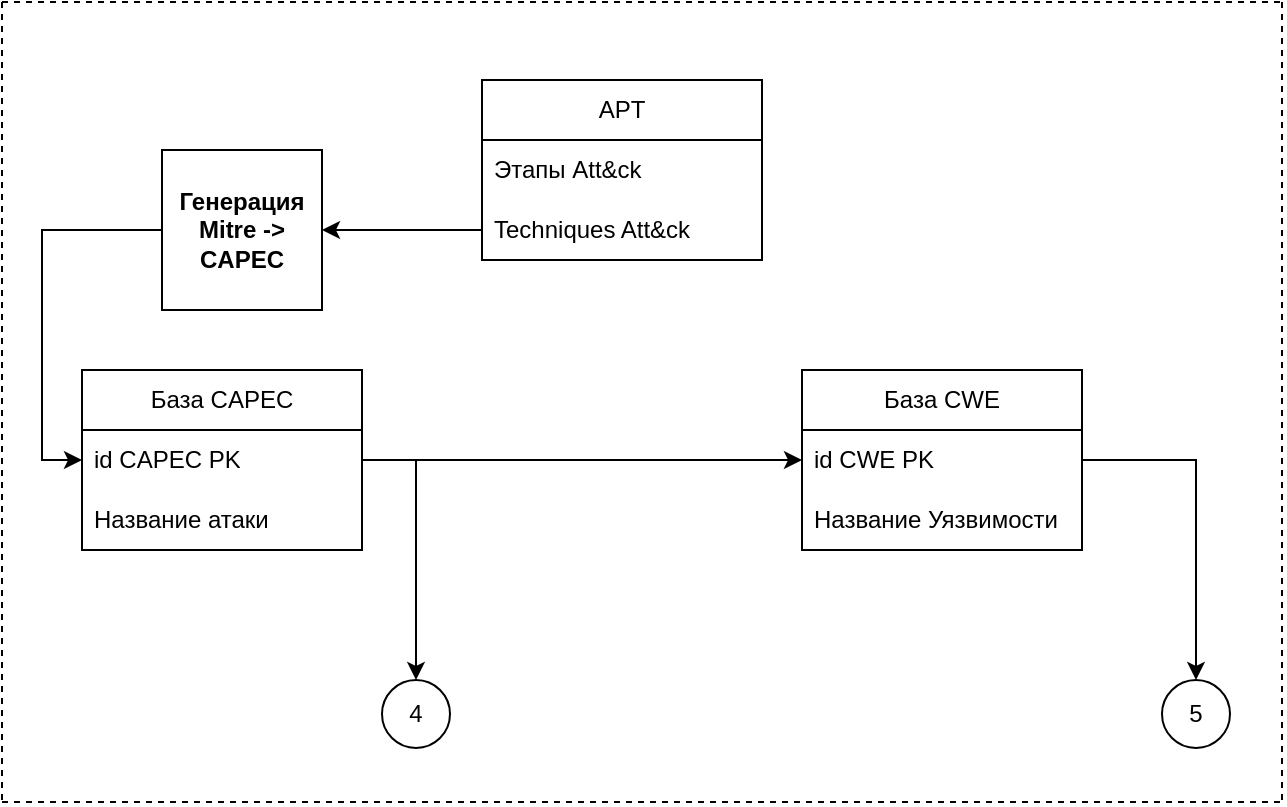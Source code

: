 <mxfile version="24.8.6">
  <diagram name="Страница — 1" id="UsRupxaXf-2IGA8MklZD">
    <mxGraphModel dx="1386" dy="783" grid="1" gridSize="10" guides="1" tooltips="1" connect="1" arrows="1" fold="1" page="1" pageScale="1" pageWidth="827" pageHeight="1169" math="0" shadow="0">
      <root>
        <mxCell id="0" />
        <mxCell id="1" parent="0" />
        <mxCell id="GjW1n7emCL-2tyJUXNoo-21" value="" style="endArrow=none;dashed=1;html=1;rounded=0;" parent="1" edge="1">
          <mxGeometry width="50" height="50" relative="1" as="geometry">
            <mxPoint x="40" y="160" as="sourcePoint" />
            <mxPoint x="680" y="160" as="targetPoint" />
          </mxGeometry>
        </mxCell>
        <mxCell id="GjW1n7emCL-2tyJUXNoo-22" value="" style="endArrow=none;dashed=1;html=1;rounded=0;" parent="1" edge="1">
          <mxGeometry width="50" height="50" relative="1" as="geometry">
            <mxPoint x="40" y="160" as="sourcePoint" />
            <mxPoint x="40" y="560" as="targetPoint" />
          </mxGeometry>
        </mxCell>
        <mxCell id="GjW1n7emCL-2tyJUXNoo-32" value="" style="endArrow=none;dashed=1;html=1;rounded=0;" parent="1" edge="1">
          <mxGeometry width="50" height="50" relative="1" as="geometry">
            <mxPoint x="40" y="560" as="sourcePoint" />
            <mxPoint x="680" y="560" as="targetPoint" />
          </mxGeometry>
        </mxCell>
        <mxCell id="GjW1n7emCL-2tyJUXNoo-70" value="База CAPEC" style="swimlane;fontStyle=0;childLayout=stackLayout;horizontal=1;startSize=30;horizontalStack=0;resizeParent=1;resizeParentMax=0;resizeLast=0;collapsible=1;marginBottom=0;whiteSpace=wrap;html=1;" parent="1" vertex="1">
          <mxGeometry x="80" y="344" width="140" height="90" as="geometry" />
        </mxCell>
        <mxCell id="GjW1n7emCL-2tyJUXNoo-71" value="id CAPEC PK" style="text;strokeColor=none;fillColor=none;align=left;verticalAlign=middle;spacingLeft=4;spacingRight=4;overflow=hidden;points=[[0,0.5],[1,0.5]];portConstraint=eastwest;rotatable=0;whiteSpace=wrap;html=1;" parent="GjW1n7emCL-2tyJUXNoo-70" vertex="1">
          <mxGeometry y="30" width="140" height="30" as="geometry" />
        </mxCell>
        <mxCell id="GjW1n7emCL-2tyJUXNoo-72" value="Название атаки" style="text;strokeColor=none;fillColor=none;align=left;verticalAlign=middle;spacingLeft=4;spacingRight=4;overflow=hidden;points=[[0,0.5],[1,0.5]];portConstraint=eastwest;rotatable=0;whiteSpace=wrap;html=1;" parent="GjW1n7emCL-2tyJUXNoo-70" vertex="1">
          <mxGeometry y="60" width="140" height="30" as="geometry" />
        </mxCell>
        <mxCell id="GjW1n7emCL-2tyJUXNoo-74" value="База CWE" style="swimlane;fontStyle=0;childLayout=stackLayout;horizontal=1;startSize=30;horizontalStack=0;resizeParent=1;resizeParentMax=0;resizeLast=0;collapsible=1;marginBottom=0;whiteSpace=wrap;html=1;" parent="1" vertex="1">
          <mxGeometry x="440" y="344" width="140" height="90" as="geometry" />
        </mxCell>
        <mxCell id="GjW1n7emCL-2tyJUXNoo-75" value="id CWE PK" style="text;strokeColor=none;fillColor=none;align=left;verticalAlign=middle;spacingLeft=4;spacingRight=4;overflow=hidden;points=[[0,0.5],[1,0.5]];portConstraint=eastwest;rotatable=0;whiteSpace=wrap;html=1;" parent="GjW1n7emCL-2tyJUXNoo-74" vertex="1">
          <mxGeometry y="30" width="140" height="30" as="geometry" />
        </mxCell>
        <mxCell id="GjW1n7emCL-2tyJUXNoo-76" value="Название Уязвимости" style="text;strokeColor=none;fillColor=none;align=left;verticalAlign=middle;spacingLeft=4;spacingRight=4;overflow=hidden;points=[[0,0.5],[1,0.5]];portConstraint=eastwest;rotatable=0;whiteSpace=wrap;html=1;" parent="GjW1n7emCL-2tyJUXNoo-74" vertex="1">
          <mxGeometry y="60" width="140" height="30" as="geometry" />
        </mxCell>
        <mxCell id="GjW1n7emCL-2tyJUXNoo-78" value="5" style="ellipse;whiteSpace=wrap;html=1;aspect=fixed;" parent="1" vertex="1">
          <mxGeometry x="620" y="499" width="34" height="34" as="geometry" />
        </mxCell>
        <mxCell id="GjW1n7emCL-2tyJUXNoo-79" value="4" style="ellipse;whiteSpace=wrap;html=1;aspect=fixed;" parent="1" vertex="1">
          <mxGeometry x="230" y="499" width="34" height="34" as="geometry" />
        </mxCell>
        <mxCell id="gBEGl-0QFHwVNTkuStco-1" value="APT" style="swimlane;fontStyle=0;childLayout=stackLayout;horizontal=1;startSize=30;horizontalStack=0;resizeParent=1;resizeParentMax=0;resizeLast=0;collapsible=1;marginBottom=0;whiteSpace=wrap;html=1;" parent="1" vertex="1">
          <mxGeometry x="280" y="199" width="140" height="90" as="geometry" />
        </mxCell>
        <mxCell id="gBEGl-0QFHwVNTkuStco-2" value="Этапы Att&amp;amp;ck" style="text;strokeColor=none;fillColor=none;align=left;verticalAlign=middle;spacingLeft=4;spacingRight=4;overflow=hidden;points=[[0,0.5],[1,0.5]];portConstraint=eastwest;rotatable=0;whiteSpace=wrap;html=1;" parent="gBEGl-0QFHwVNTkuStco-1" vertex="1">
          <mxGeometry y="30" width="140" height="30" as="geometry" />
        </mxCell>
        <mxCell id="gBEGl-0QFHwVNTkuStco-3" value="Techniques Att&amp;amp;ck" style="text;strokeColor=none;fillColor=none;align=left;verticalAlign=middle;spacingLeft=4;spacingRight=4;overflow=hidden;points=[[0,0.5],[1,0.5]];portConstraint=eastwest;rotatable=0;whiteSpace=wrap;html=1;" parent="gBEGl-0QFHwVNTkuStco-1" vertex="1">
          <mxGeometry y="60" width="140" height="30" as="geometry" />
        </mxCell>
        <mxCell id="hpdsBZrU96Ni8TXt3lEC-4" style="edgeStyle=orthogonalEdgeStyle;rounded=0;orthogonalLoop=1;jettySize=auto;html=1;exitX=0;exitY=0.5;exitDx=0;exitDy=0;entryX=0;entryY=0.5;entryDx=0;entryDy=0;" parent="1" source="hpdsBZrU96Ni8TXt3lEC-1" target="GjW1n7emCL-2tyJUXNoo-71" edge="1">
          <mxGeometry relative="1" as="geometry" />
        </mxCell>
        <mxCell id="hpdsBZrU96Ni8TXt3lEC-1" value="&lt;b&gt;Генерация Mitre -&amp;gt; CAPEC&lt;/b&gt;" style="whiteSpace=wrap;html=1;aspect=fixed;" parent="1" vertex="1">
          <mxGeometry x="120" y="234" width="80" height="80" as="geometry" />
        </mxCell>
        <mxCell id="hpdsBZrU96Ni8TXt3lEC-2" style="edgeStyle=orthogonalEdgeStyle;rounded=0;orthogonalLoop=1;jettySize=auto;html=1;exitX=0;exitY=0.5;exitDx=0;exitDy=0;entryX=1;entryY=0.5;entryDx=0;entryDy=0;" parent="1" source="gBEGl-0QFHwVNTkuStco-3" target="hpdsBZrU96Ni8TXt3lEC-1" edge="1">
          <mxGeometry relative="1" as="geometry" />
        </mxCell>
        <mxCell id="hpdsBZrU96Ni8TXt3lEC-6" style="edgeStyle=orthogonalEdgeStyle;rounded=0;orthogonalLoop=1;jettySize=auto;html=1;entryX=0.5;entryY=0;entryDx=0;entryDy=0;" parent="1" source="GjW1n7emCL-2tyJUXNoo-71" target="GjW1n7emCL-2tyJUXNoo-79" edge="1">
          <mxGeometry relative="1" as="geometry" />
        </mxCell>
        <mxCell id="hpdsBZrU96Ni8TXt3lEC-10" style="edgeStyle=orthogonalEdgeStyle;rounded=0;orthogonalLoop=1;jettySize=auto;html=1;exitX=1;exitY=0.5;exitDx=0;exitDy=0;entryX=0.5;entryY=0;entryDx=0;entryDy=0;" parent="1" source="GjW1n7emCL-2tyJUXNoo-75" target="GjW1n7emCL-2tyJUXNoo-78" edge="1">
          <mxGeometry relative="1" as="geometry" />
        </mxCell>
        <mxCell id="hpdsBZrU96Ni8TXt3lEC-11" style="edgeStyle=orthogonalEdgeStyle;rounded=0;orthogonalLoop=1;jettySize=auto;html=1;exitX=1;exitY=0.5;exitDx=0;exitDy=0;entryX=0;entryY=0.5;entryDx=0;entryDy=0;" parent="1" source="GjW1n7emCL-2tyJUXNoo-71" target="GjW1n7emCL-2tyJUXNoo-75" edge="1">
          <mxGeometry relative="1" as="geometry" />
        </mxCell>
        <mxCell id="4iuzFZT7lDPVw5lMU5u--1" value="" style="endArrow=none;dashed=1;html=1;rounded=0;" edge="1" parent="1">
          <mxGeometry width="50" height="50" relative="1" as="geometry">
            <mxPoint x="680" y="160" as="sourcePoint" />
            <mxPoint x="680" y="560" as="targetPoint" />
          </mxGeometry>
        </mxCell>
      </root>
    </mxGraphModel>
  </diagram>
</mxfile>

